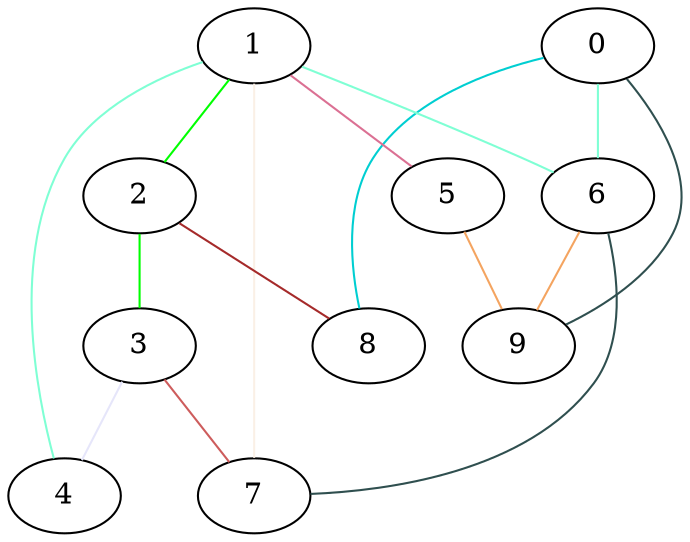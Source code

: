 strict graph "gnp_random_graph(10,0.3)" {
0;
1;
2;
3;
4;
5;
6;
7;
8;
9;
0 -- 8  [color=darkturquoise];
0 -- 9  [color=darkslategrey];
0 -- 6  [color=aquamarine];
1 -- 2  [color=lime];
1 -- 4  [color=aquamarine];
1 -- 5  [color=palevioletred];
1 -- 6  [color=aquamarine];
1 -- 7  [color=linen];
2 -- 8  [color=brown];
2 -- 3  [color=lime];
3 -- 4  [color=lavender];
3 -- 7  [color=indianred];
5 -- 9  [color=sandybrown];
6 -- 9  [color=sandybrown];
6 -- 7  [color=darkslategrey];
}
